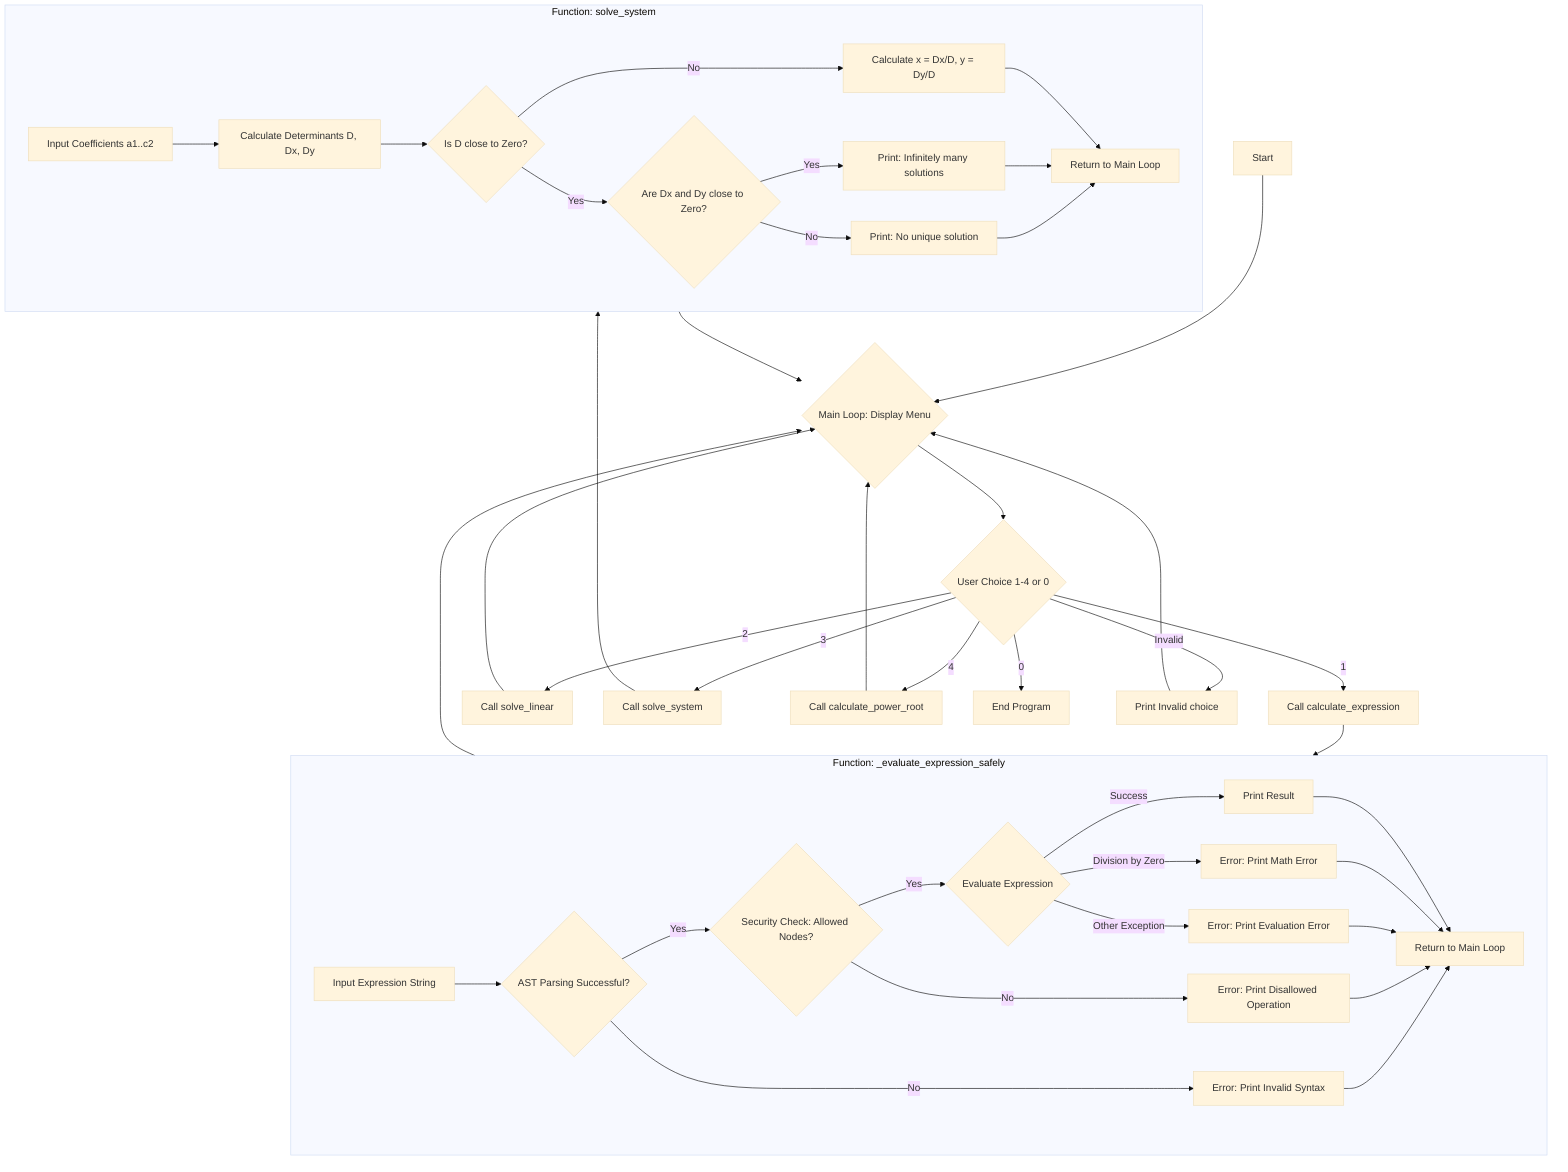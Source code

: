 %%{init: {'theme': 'base'}}%%
graph TD
    A[Start] --> B{Main Loop: Display Menu}

    B --> C{User Choice 1-4 or 0}
    
    C -->|1| D1[Call calculate_expression]
    C -->|2| D2[Call solve_linear]
    C -->|3| D3[Call solve_system]
    C -->|4| D4[Call calculate_power_root]
    C -->|0| F[End Program]
    C -->|Invalid| E[Print Invalid choice]

    D1 --> Subgraph_Arithmetic
    D2 --> B
    D3 --> Subgraph_System
    D4 --> B
    E --> B

    %% Subgraph for Arithmetic
    subgraph Subgraph_Arithmetic [Function: _evaluate_expression_safely]
        S1[Input Expression String] --> S2{AST Parsing Successful?}
        S2 -->|Yes| S3{Security Check: Allowed Nodes?}
        S2 -->|No| SE1[Error: Print Invalid Syntax]

        S3 -->|Yes| S4{Evaluate Expression}
        S3 -->|No| SE2[Error: Print Disallowed Operation]

        S4 -->|Success| S5[Print Result]
        S4 -->|Division by Zero| SE3[Error: Print Math Error]
        S4 -->|Other Exception| SE4[Error: Print Evaluation Error]

        S5 --> D1_END[Return to Main Loop]
        SE1 --> D1_END
        SE2 --> D1_END
        SE3 --> D1_END
        SE4 --> D1_END
    end

    %% Subgraph for System of Equations
    subgraph Subgraph_System [Function: solve_system]
        T1[Input Coefficients a1..c2] --> T2[Calculate Determinants D, Dx, Dy]
        T2 --> T3{Is D close to Zero?}

        T3 -->|No| T4[Calculate x = Dx/D, y = Dy/D]
        T3 -->|Yes| T5{Are Dx and Dy close to Zero?}

        T5 -->|Yes| T6[Print: Infinitely many solutions]
        T5 -->|No| T7[Print: No unique solution]

        T4 --> D3_END[Return to Main Loop]
        T6 --> D3_END
        T7 --> D3_END
    end

    Subgraph_Arithmetic --> B
    Subgraph_System --> B